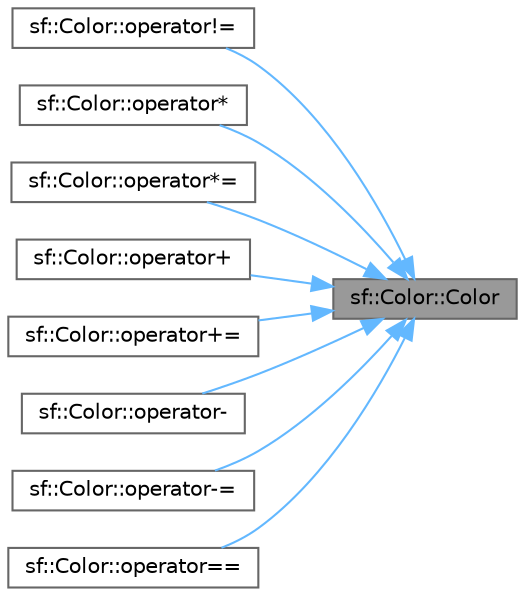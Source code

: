 digraph "sf::Color::Color"
{
 // LATEX_PDF_SIZE
  bgcolor="transparent";
  edge [fontname=Helvetica,fontsize=10,labelfontname=Helvetica,labelfontsize=10];
  node [fontname=Helvetica,fontsize=10,shape=box,height=0.2,width=0.4];
  rankdir="RL";
  Node1 [id="Node000001",label="sf::Color::Color",height=0.2,width=0.4,color="gray40", fillcolor="grey60", style="filled", fontcolor="black",tooltip="Default constructor."];
  Node1 -> Node2 [id="edge1_Node000001_Node000002",dir="back",color="steelblue1",style="solid",tooltip=" "];
  Node2 [id="Node000002",label="sf::Color::operator!=",height=0.2,width=0.4,color="grey40", fillcolor="white", style="filled",URL="$classsf_1_1_color.html#a5d6501b7dd05f481b79f7163899f1d92",tooltip="Overload of the != operator."];
  Node1 -> Node3 [id="edge2_Node000001_Node000003",dir="back",color="steelblue1",style="solid",tooltip=" "];
  Node3 [id="Node000003",label="sf::Color::operator*",height=0.2,width=0.4,color="grey40", fillcolor="white", style="filled",URL="$classsf_1_1_color.html#aa9de267d831b4ec8ba65b627e51d50c3",tooltip="Overload of the binary * operator."];
  Node1 -> Node4 [id="edge3_Node000001_Node000004",dir="back",color="steelblue1",style="solid",tooltip=" "];
  Node4 [id="Node000004",label="sf::Color::operator*=",height=0.2,width=0.4,color="grey40", fillcolor="white", style="filled",URL="$classsf_1_1_color.html#a8953be58a47ced92fb25966d6ee90511",tooltip="Overload of the binary *= operator."];
  Node1 -> Node5 [id="edge4_Node000001_Node000005",dir="back",color="steelblue1",style="solid",tooltip=" "];
  Node5 [id="Node000005",label="sf::Color::operator+",height=0.2,width=0.4,color="grey40", fillcolor="white", style="filled",URL="$classsf_1_1_color.html#a90e79ecc276114cda519a88119ac645b",tooltip="Overload of the binary + operator."];
  Node1 -> Node6 [id="edge5_Node000001_Node000006",dir="back",color="steelblue1",style="solid",tooltip=" "];
  Node6 [id="Node000006",label="sf::Color::operator+=",height=0.2,width=0.4,color="grey40", fillcolor="white", style="filled",URL="$classsf_1_1_color.html#a19917f2453a4acfd69de2539bfab8031",tooltip="Overload of the binary += operator."];
  Node1 -> Node7 [id="edge6_Node000001_Node000007",dir="back",color="steelblue1",style="solid",tooltip=" "];
  Node7 [id="Node000007",label="sf::Color::operator-",height=0.2,width=0.4,color="grey40", fillcolor="white", style="filled",URL="$classsf_1_1_color.html#a6d9047ddbcec2bbab8519d93300bb2aa",tooltip="Overload of the binary - operator."];
  Node1 -> Node8 [id="edge7_Node000001_Node000008",dir="back",color="steelblue1",style="solid",tooltip=" "];
  Node8 [id="Node000008",label="sf::Color::operator-=",height=0.2,width=0.4,color="grey40", fillcolor="white", style="filled",URL="$classsf_1_1_color.html#a86ceee6b959136932020db4036918ecd",tooltip="Overload of the binary -= operator."];
  Node1 -> Node9 [id="edge8_Node000001_Node000009",dir="back",color="steelblue1",style="solid",tooltip=" "];
  Node9 [id="Node000009",label="sf::Color::operator==",height=0.2,width=0.4,color="grey40", fillcolor="white", style="filled",URL="$classsf_1_1_color.html#a7498d4670c7655e8d4d91ef49cc6064e",tooltip="Overload of the == operator."];
}
